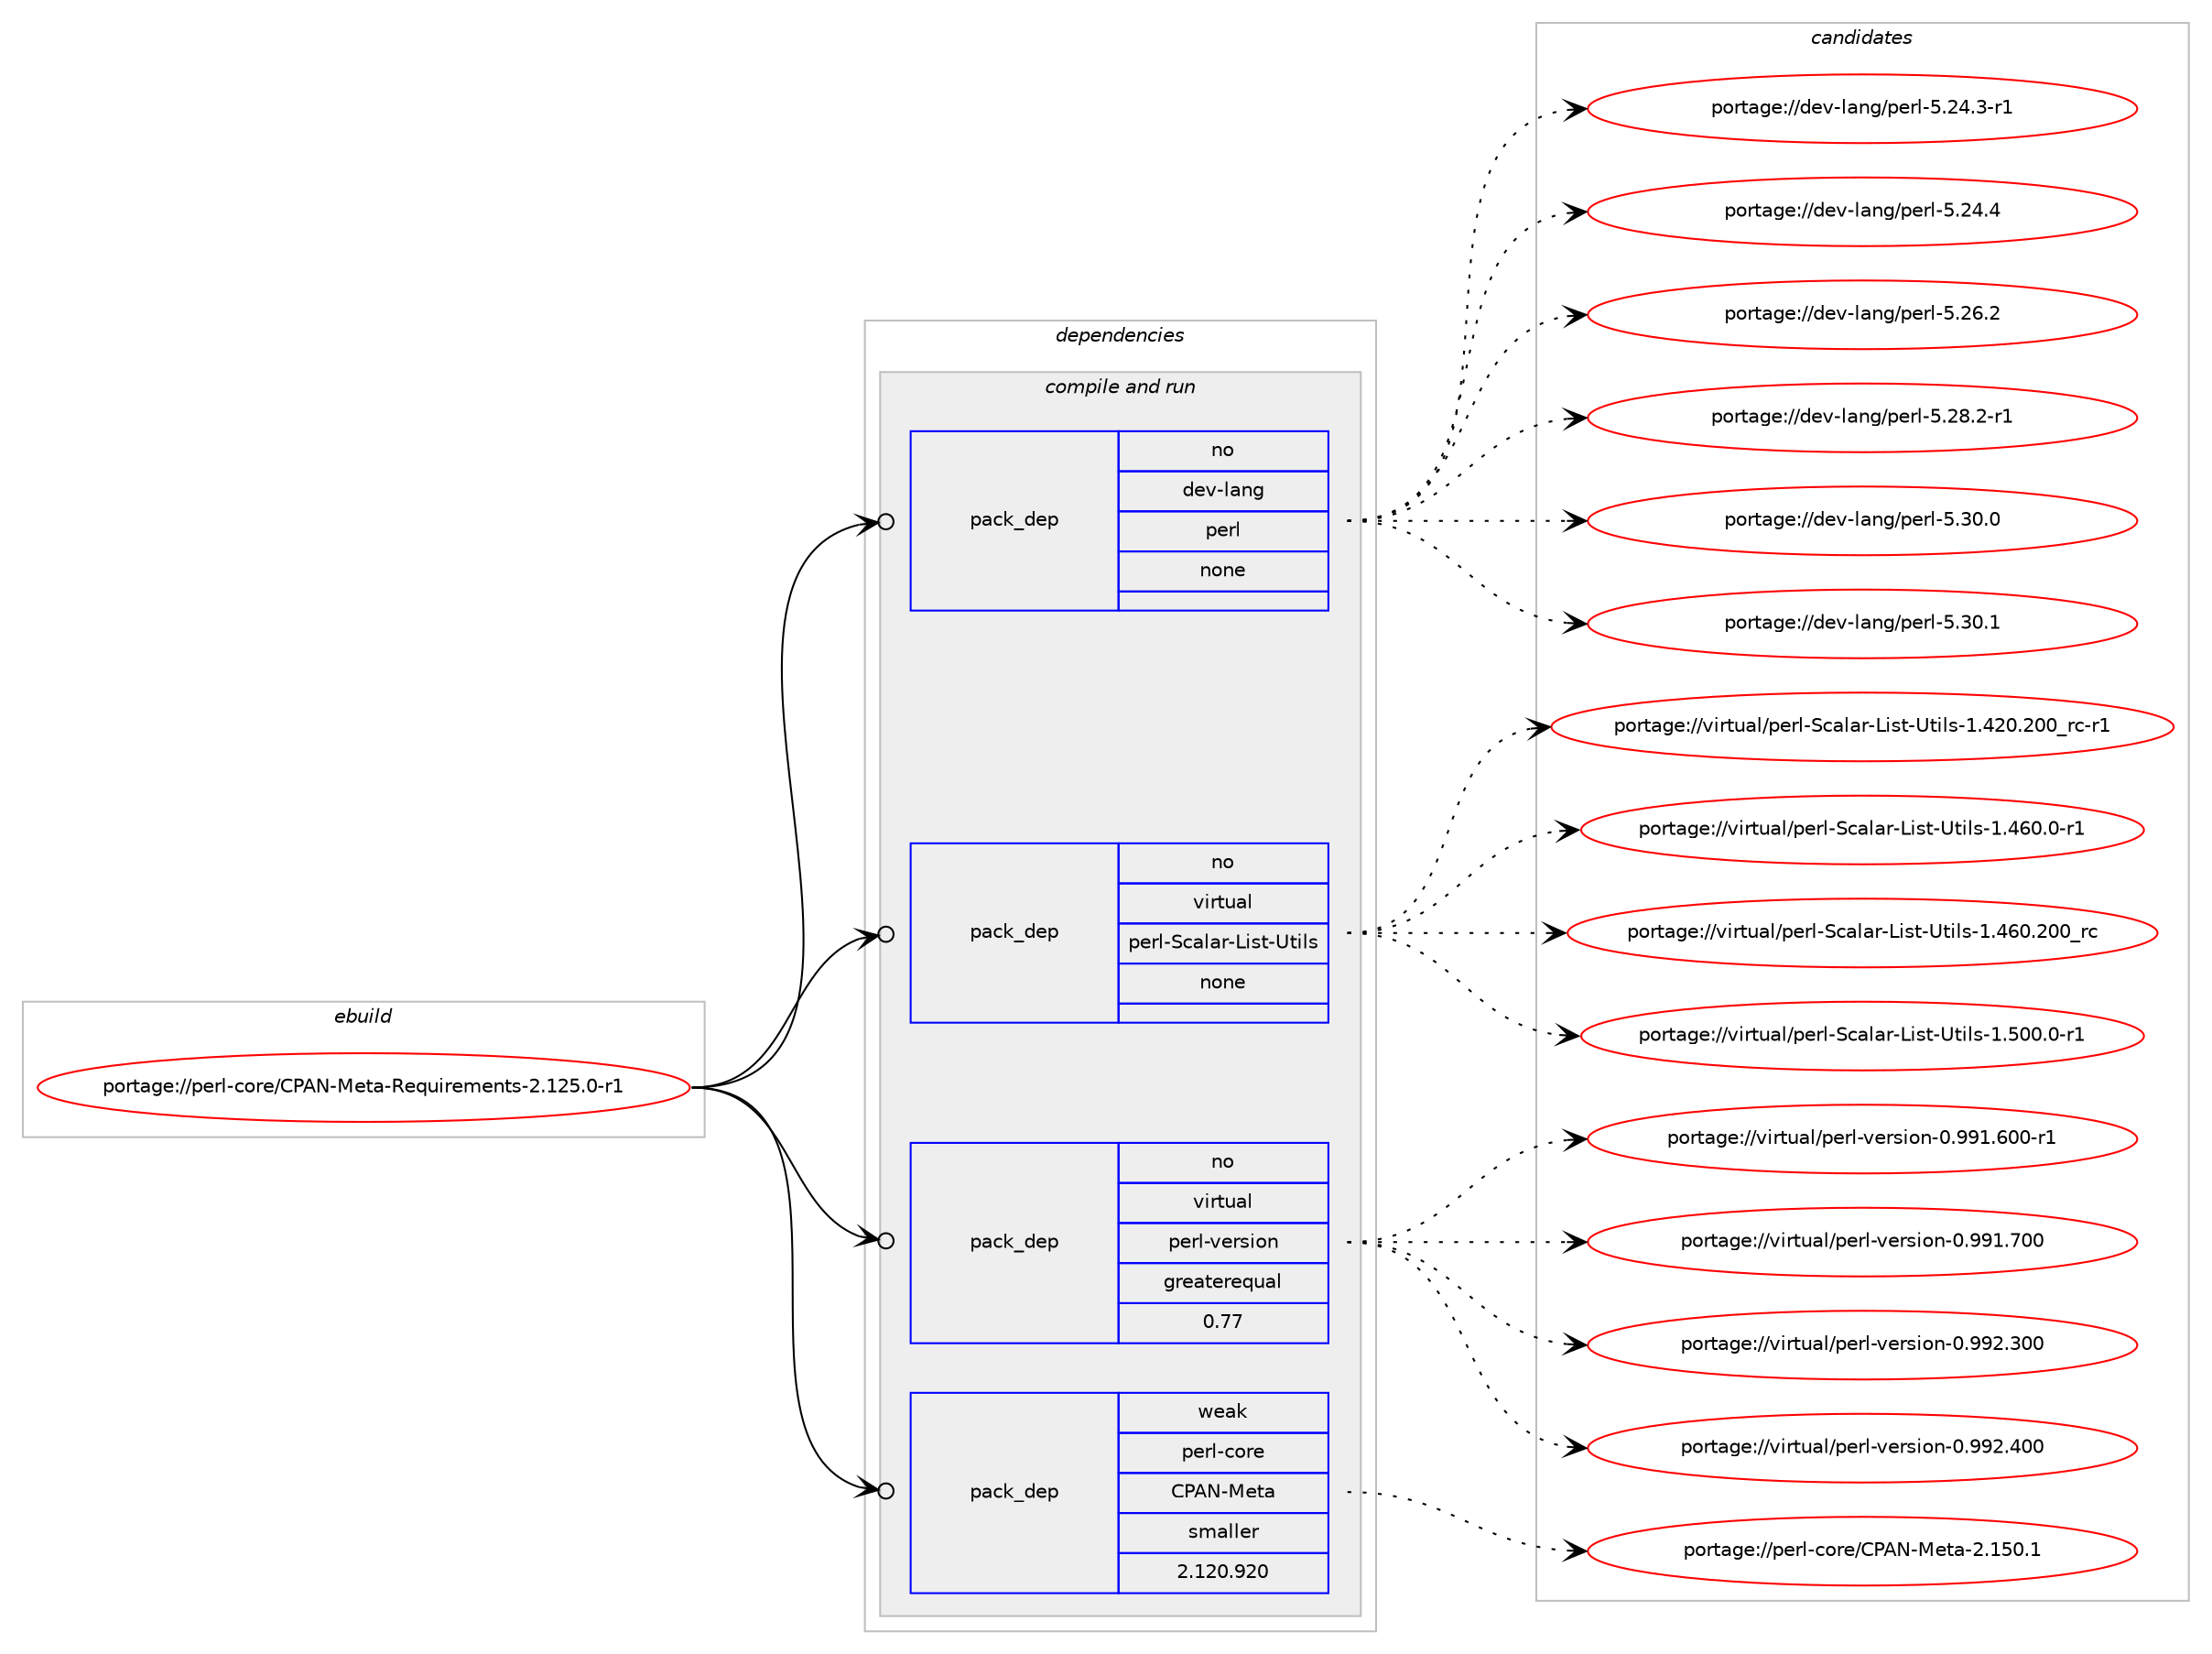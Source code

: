 digraph prolog {

# *************
# Graph options
# *************

newrank=true;
concentrate=true;
compound=true;
graph [rankdir=LR,fontname=Helvetica,fontsize=10,ranksep=1.5];#, ranksep=2.5, nodesep=0.2];
edge  [arrowhead=vee];
node  [fontname=Helvetica,fontsize=10];

# **********
# The ebuild
# **********

subgraph cluster_leftcol {
color=gray;
rank=same;
label=<<i>ebuild</i>>;
id [label="portage://perl-core/CPAN-Meta-Requirements-2.125.0-r1", color=red, width=4, href="../perl-core/CPAN-Meta-Requirements-2.125.0-r1.svg"];
}

# ****************
# The dependencies
# ****************

subgraph cluster_midcol {
color=gray;
label=<<i>dependencies</i>>;
subgraph cluster_compile {
fillcolor="#eeeeee";
style=filled;
label=<<i>compile</i>>;
}
subgraph cluster_compileandrun {
fillcolor="#eeeeee";
style=filled;
label=<<i>compile and run</i>>;
subgraph pack277583 {
dependency378753 [label=<<TABLE BORDER="0" CELLBORDER="1" CELLSPACING="0" CELLPADDING="4" WIDTH="220"><TR><TD ROWSPAN="6" CELLPADDING="30">pack_dep</TD></TR><TR><TD WIDTH="110">no</TD></TR><TR><TD>dev-lang</TD></TR><TR><TD>perl</TD></TR><TR><TD>none</TD></TR><TR><TD></TD></TR></TABLE>>, shape=none, color=blue];
}
id:e -> dependency378753:w [weight=20,style="solid",arrowhead="odotvee"];
subgraph pack277584 {
dependency378754 [label=<<TABLE BORDER="0" CELLBORDER="1" CELLSPACING="0" CELLPADDING="4" WIDTH="220"><TR><TD ROWSPAN="6" CELLPADDING="30">pack_dep</TD></TR><TR><TD WIDTH="110">no</TD></TR><TR><TD>virtual</TD></TR><TR><TD>perl-Scalar-List-Utils</TD></TR><TR><TD>none</TD></TR><TR><TD></TD></TR></TABLE>>, shape=none, color=blue];
}
id:e -> dependency378754:w [weight=20,style="solid",arrowhead="odotvee"];
subgraph pack277585 {
dependency378755 [label=<<TABLE BORDER="0" CELLBORDER="1" CELLSPACING="0" CELLPADDING="4" WIDTH="220"><TR><TD ROWSPAN="6" CELLPADDING="30">pack_dep</TD></TR><TR><TD WIDTH="110">no</TD></TR><TR><TD>virtual</TD></TR><TR><TD>perl-version</TD></TR><TR><TD>greaterequal</TD></TR><TR><TD>0.77</TD></TR></TABLE>>, shape=none, color=blue];
}
id:e -> dependency378755:w [weight=20,style="solid",arrowhead="odotvee"];
subgraph pack277586 {
dependency378756 [label=<<TABLE BORDER="0" CELLBORDER="1" CELLSPACING="0" CELLPADDING="4" WIDTH="220"><TR><TD ROWSPAN="6" CELLPADDING="30">pack_dep</TD></TR><TR><TD WIDTH="110">weak</TD></TR><TR><TD>perl-core</TD></TR><TR><TD>CPAN-Meta</TD></TR><TR><TD>smaller</TD></TR><TR><TD>2.120.920</TD></TR></TABLE>>, shape=none, color=blue];
}
id:e -> dependency378756:w [weight=20,style="solid",arrowhead="odotvee"];
}
subgraph cluster_run {
fillcolor="#eeeeee";
style=filled;
label=<<i>run</i>>;
}
}

# **************
# The candidates
# **************

subgraph cluster_choices {
rank=same;
color=gray;
label=<<i>candidates</i>>;

subgraph choice277583 {
color=black;
nodesep=1;
choiceportage100101118451089711010347112101114108455346505246514511449 [label="portage://dev-lang/perl-5.24.3-r1", color=red, width=4,href="../dev-lang/perl-5.24.3-r1.svg"];
choiceportage10010111845108971101034711210111410845534650524652 [label="portage://dev-lang/perl-5.24.4", color=red, width=4,href="../dev-lang/perl-5.24.4.svg"];
choiceportage10010111845108971101034711210111410845534650544650 [label="portage://dev-lang/perl-5.26.2", color=red, width=4,href="../dev-lang/perl-5.26.2.svg"];
choiceportage100101118451089711010347112101114108455346505646504511449 [label="portage://dev-lang/perl-5.28.2-r1", color=red, width=4,href="../dev-lang/perl-5.28.2-r1.svg"];
choiceportage10010111845108971101034711210111410845534651484648 [label="portage://dev-lang/perl-5.30.0", color=red, width=4,href="../dev-lang/perl-5.30.0.svg"];
choiceportage10010111845108971101034711210111410845534651484649 [label="portage://dev-lang/perl-5.30.1", color=red, width=4,href="../dev-lang/perl-5.30.1.svg"];
dependency378753:e -> choiceportage100101118451089711010347112101114108455346505246514511449:w [style=dotted,weight="100"];
dependency378753:e -> choiceportage10010111845108971101034711210111410845534650524652:w [style=dotted,weight="100"];
dependency378753:e -> choiceportage10010111845108971101034711210111410845534650544650:w [style=dotted,weight="100"];
dependency378753:e -> choiceportage100101118451089711010347112101114108455346505646504511449:w [style=dotted,weight="100"];
dependency378753:e -> choiceportage10010111845108971101034711210111410845534651484648:w [style=dotted,weight="100"];
dependency378753:e -> choiceportage10010111845108971101034711210111410845534651484649:w [style=dotted,weight="100"];
}
subgraph choice277584 {
color=black;
nodesep=1;
choiceportage11810511411611797108471121011141084583999710897114457610511511645851161051081154549465250484650484895114994511449 [label="portage://virtual/perl-Scalar-List-Utils-1.420.200_rc-r1", color=red, width=4,href="../virtual/perl-Scalar-List-Utils-1.420.200_rc-r1.svg"];
choiceportage118105114116117971084711210111410845839997108971144576105115116458511610510811545494652544846484511449 [label="portage://virtual/perl-Scalar-List-Utils-1.460.0-r1", color=red, width=4,href="../virtual/perl-Scalar-List-Utils-1.460.0-r1.svg"];
choiceportage1181051141161179710847112101114108458399971089711445761051151164585116105108115454946525448465048489511499 [label="portage://virtual/perl-Scalar-List-Utils-1.460.200_rc", color=red, width=4,href="../virtual/perl-Scalar-List-Utils-1.460.200_rc.svg"];
choiceportage118105114116117971084711210111410845839997108971144576105115116458511610510811545494653484846484511449 [label="portage://virtual/perl-Scalar-List-Utils-1.500.0-r1", color=red, width=4,href="../virtual/perl-Scalar-List-Utils-1.500.0-r1.svg"];
dependency378754:e -> choiceportage11810511411611797108471121011141084583999710897114457610511511645851161051081154549465250484650484895114994511449:w [style=dotted,weight="100"];
dependency378754:e -> choiceportage118105114116117971084711210111410845839997108971144576105115116458511610510811545494652544846484511449:w [style=dotted,weight="100"];
dependency378754:e -> choiceportage1181051141161179710847112101114108458399971089711445761051151164585116105108115454946525448465048489511499:w [style=dotted,weight="100"];
dependency378754:e -> choiceportage118105114116117971084711210111410845839997108971144576105115116458511610510811545494653484846484511449:w [style=dotted,weight="100"];
}
subgraph choice277585 {
color=black;
nodesep=1;
choiceportage118105114116117971084711210111410845118101114115105111110454846575749465448484511449 [label="portage://virtual/perl-version-0.991.600-r1", color=red, width=4,href="../virtual/perl-version-0.991.600-r1.svg"];
choiceportage11810511411611797108471121011141084511810111411510511111045484657574946554848 [label="portage://virtual/perl-version-0.991.700", color=red, width=4,href="../virtual/perl-version-0.991.700.svg"];
choiceportage11810511411611797108471121011141084511810111411510511111045484657575046514848 [label="portage://virtual/perl-version-0.992.300", color=red, width=4,href="../virtual/perl-version-0.992.300.svg"];
choiceportage11810511411611797108471121011141084511810111411510511111045484657575046524848 [label="portage://virtual/perl-version-0.992.400", color=red, width=4,href="../virtual/perl-version-0.992.400.svg"];
dependency378755:e -> choiceportage118105114116117971084711210111410845118101114115105111110454846575749465448484511449:w [style=dotted,weight="100"];
dependency378755:e -> choiceportage11810511411611797108471121011141084511810111411510511111045484657574946554848:w [style=dotted,weight="100"];
dependency378755:e -> choiceportage11810511411611797108471121011141084511810111411510511111045484657575046514848:w [style=dotted,weight="100"];
dependency378755:e -> choiceportage11810511411611797108471121011141084511810111411510511111045484657575046524848:w [style=dotted,weight="100"];
}
subgraph choice277586 {
color=black;
nodesep=1;
choiceportage112101114108459911111410147678065784577101116974550464953484649 [label="portage://perl-core/CPAN-Meta-2.150.1", color=red, width=4,href="../perl-core/CPAN-Meta-2.150.1.svg"];
dependency378756:e -> choiceportage112101114108459911111410147678065784577101116974550464953484649:w [style=dotted,weight="100"];
}
}

}
